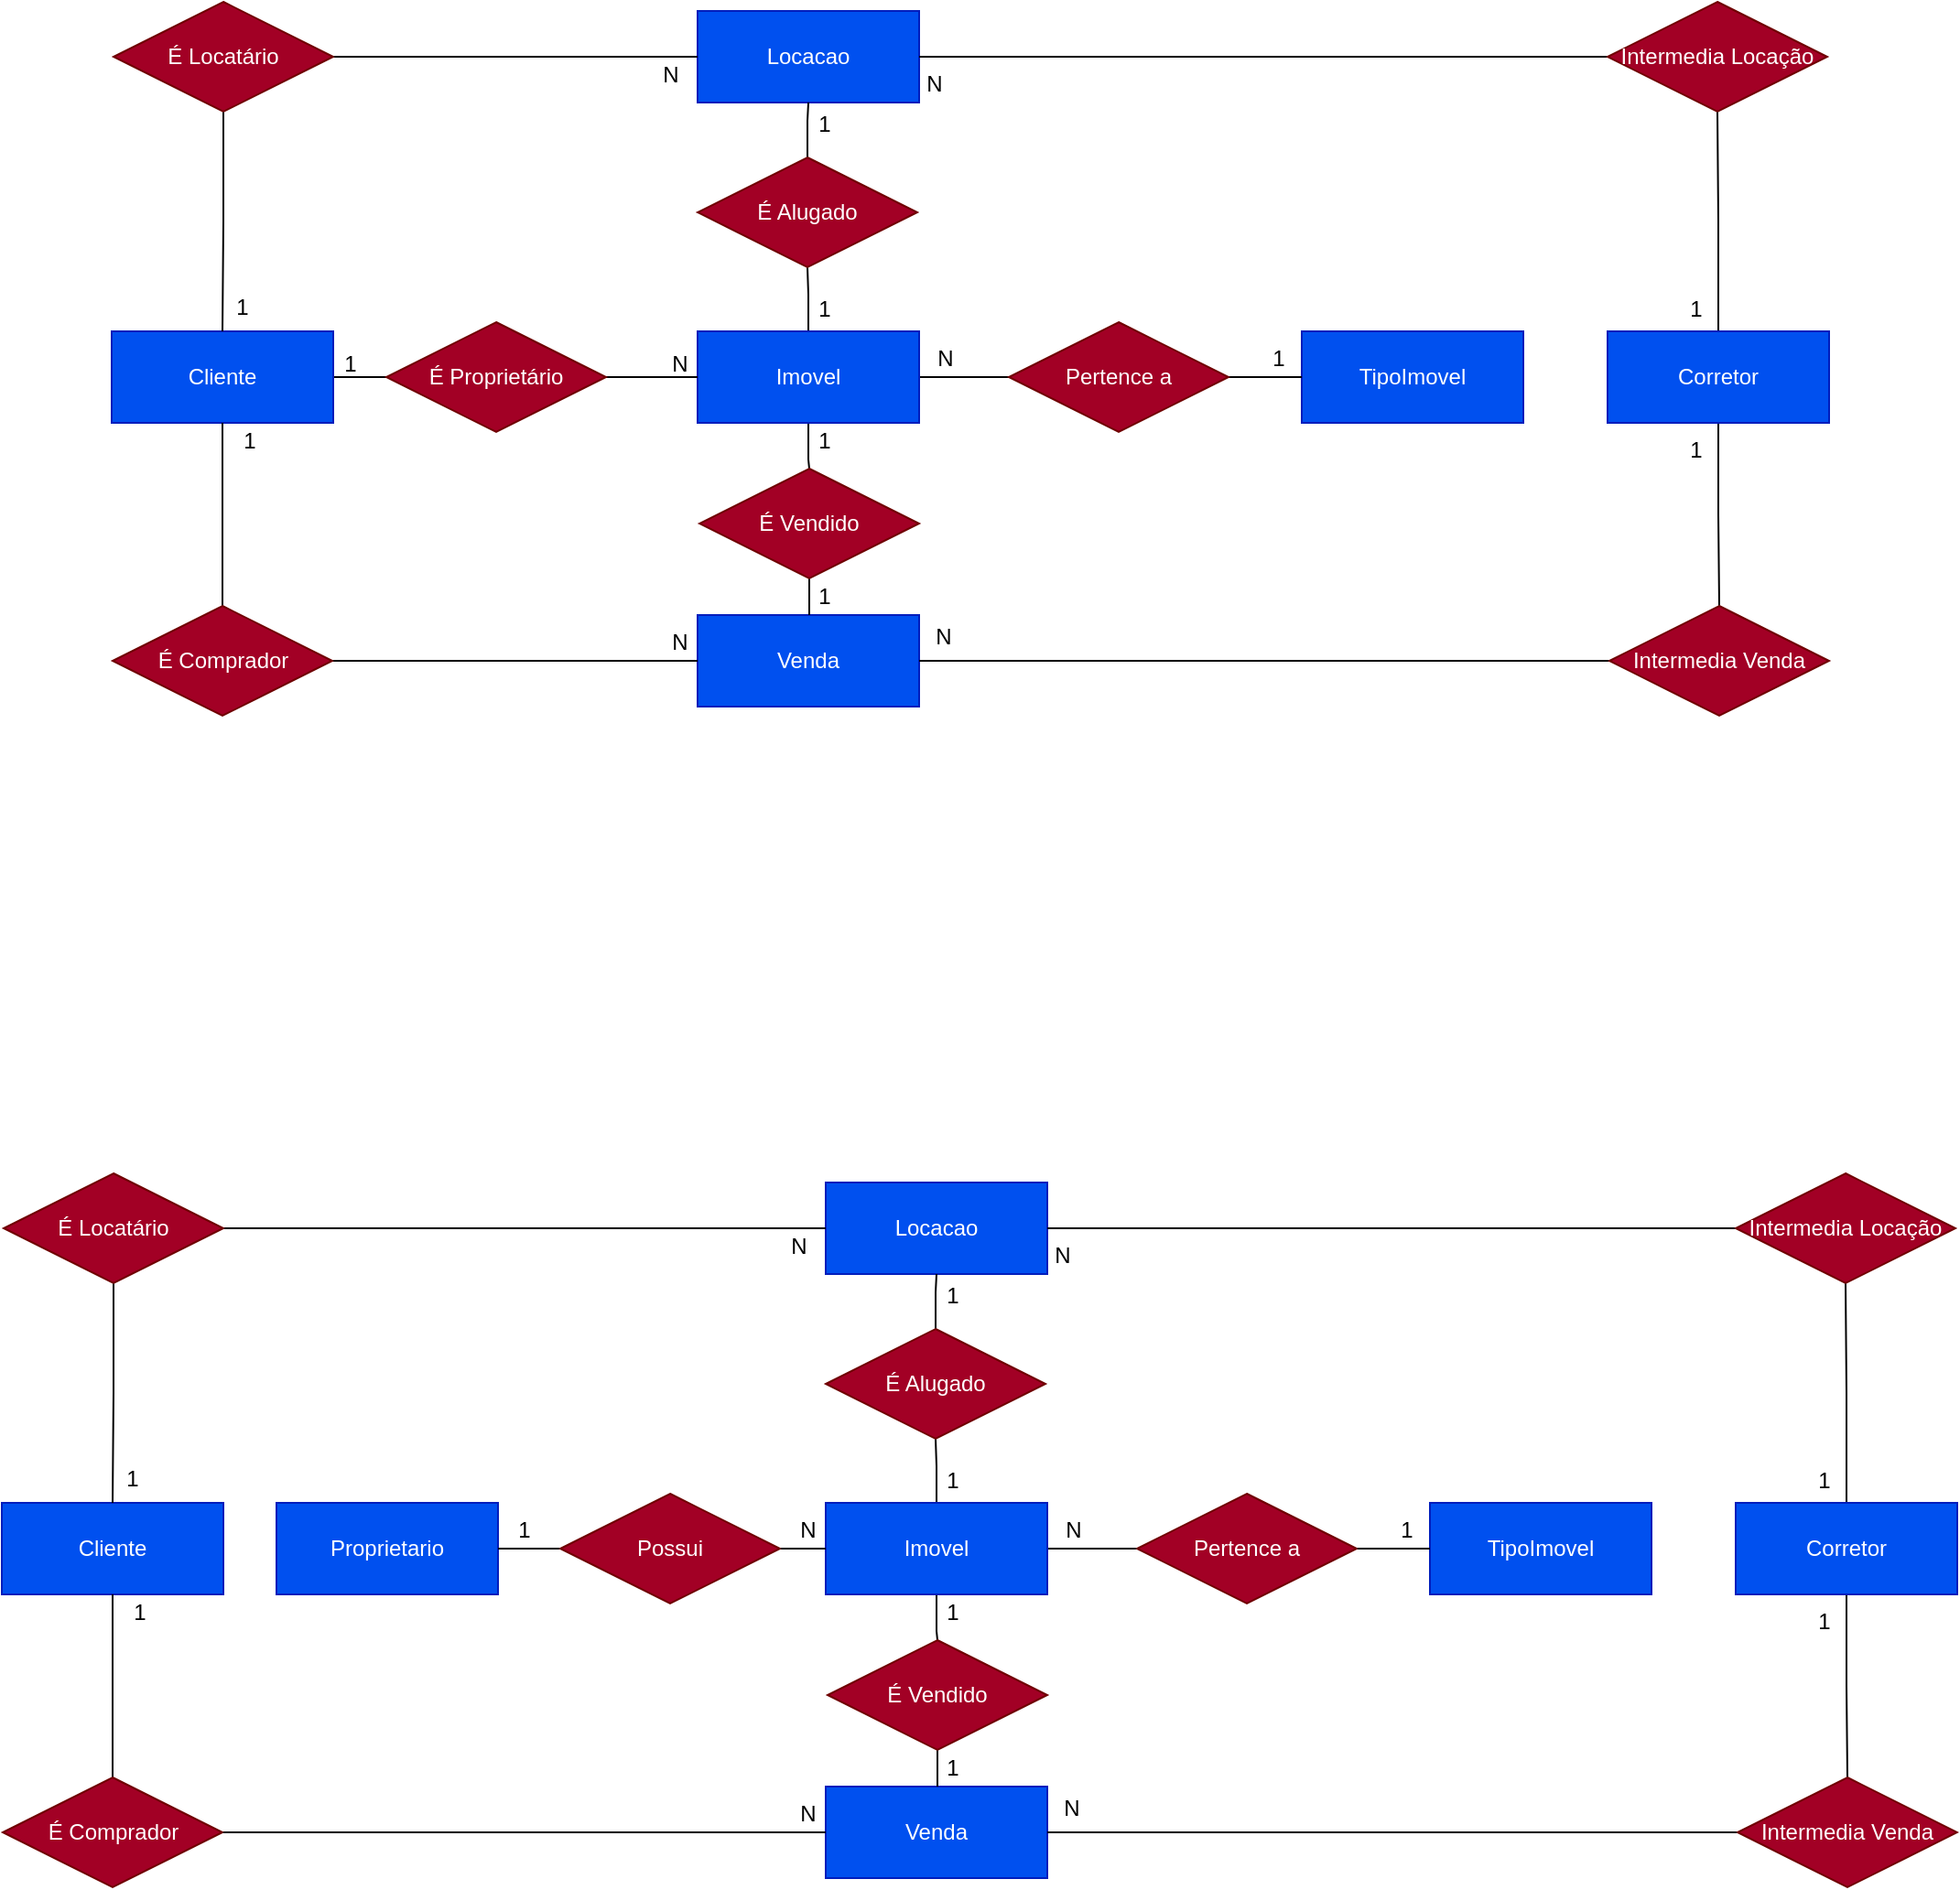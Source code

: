 <mxfile version="26.2.14">
  <diagram name="Página-1" id="CJPpRa7Ae6J4bf47bd8g">
    <mxGraphModel dx="1111" dy="958" grid="1" gridSize="10" guides="1" tooltips="1" connect="1" arrows="1" fold="1" page="1" pageScale="1" pageWidth="827" pageHeight="1169" math="0" shadow="0">
      <root>
        <mxCell id="0" />
        <mxCell id="1" parent="0" />
        <mxCell id="neHMU7VPoiU2L_bwzobO-16" style="edgeStyle=orthogonalEdgeStyle;rounded=0;orthogonalLoop=1;jettySize=auto;html=1;endArrow=none;startFill=0;" edge="1" parent="1" source="neHMU7VPoiU2L_bwzobO-1" target="neHMU7VPoiU2L_bwzobO-9">
          <mxGeometry relative="1" as="geometry" />
        </mxCell>
        <mxCell id="neHMU7VPoiU2L_bwzobO-1" value="Cliente" style="whiteSpace=wrap;html=1;align=center;fillColor=#0050ef;fontColor=#ffffff;strokeColor=#001DBC;" vertex="1" parent="1">
          <mxGeometry x="1230" y="680" width="121" height="50" as="geometry" />
        </mxCell>
        <mxCell id="neHMU7VPoiU2L_bwzobO-18" style="edgeStyle=orthogonalEdgeStyle;rounded=0;orthogonalLoop=1;jettySize=auto;html=1;endArrow=none;startFill=0;" edge="1" parent="1" source="neHMU7VPoiU2L_bwzobO-2" target="neHMU7VPoiU2L_bwzobO-7">
          <mxGeometry relative="1" as="geometry" />
        </mxCell>
        <mxCell id="neHMU7VPoiU2L_bwzobO-19" style="edgeStyle=orthogonalEdgeStyle;rounded=0;orthogonalLoop=1;jettySize=auto;html=1;endArrow=none;startFill=0;" edge="1" parent="1" source="neHMU7VPoiU2L_bwzobO-2" target="neHMU7VPoiU2L_bwzobO-8">
          <mxGeometry relative="1" as="geometry" />
        </mxCell>
        <mxCell id="neHMU7VPoiU2L_bwzobO-23" style="edgeStyle=orthogonalEdgeStyle;rounded=0;orthogonalLoop=1;jettySize=auto;html=1;entryX=0;entryY=0.5;entryDx=0;entryDy=0;endArrow=none;startFill=0;" edge="1" parent="1" source="neHMU7VPoiU2L_bwzobO-2" target="neHMU7VPoiU2L_bwzobO-10">
          <mxGeometry relative="1" as="geometry" />
        </mxCell>
        <mxCell id="neHMU7VPoiU2L_bwzobO-2" value="Imovel" style="whiteSpace=wrap;html=1;align=center;fillColor=#0050ef;fontColor=#ffffff;strokeColor=#001DBC;" vertex="1" parent="1">
          <mxGeometry x="1550" y="680" width="121" height="50" as="geometry" />
        </mxCell>
        <mxCell id="neHMU7VPoiU2L_bwzobO-3" value="Venda" style="whiteSpace=wrap;html=1;align=center;fillColor=#0050ef;fontColor=#ffffff;strokeColor=#001DBC;" vertex="1" parent="1">
          <mxGeometry x="1550" y="835" width="121" height="50" as="geometry" />
        </mxCell>
        <mxCell id="neHMU7VPoiU2L_bwzobO-4" value="Locacao" style="whiteSpace=wrap;html=1;align=center;fillColor=#0050ef;fontColor=#ffffff;strokeColor=#001DBC;" vertex="1" parent="1">
          <mxGeometry x="1550" y="505" width="121" height="50" as="geometry" />
        </mxCell>
        <mxCell id="neHMU7VPoiU2L_bwzobO-5" value="TipoImovel" style="whiteSpace=wrap;html=1;align=center;fillColor=#0050ef;fontColor=#ffffff;strokeColor=#001DBC;" vertex="1" parent="1">
          <mxGeometry x="1880" y="680" width="121" height="50" as="geometry" />
        </mxCell>
        <mxCell id="neHMU7VPoiU2L_bwzobO-29" style="edgeStyle=orthogonalEdgeStyle;rounded=0;orthogonalLoop=1;jettySize=auto;html=1;entryX=0.5;entryY=1;entryDx=0;entryDy=0;endArrow=none;startFill=0;" edge="1" parent="1" source="neHMU7VPoiU2L_bwzobO-6" target="neHMU7VPoiU2L_bwzobO-28">
          <mxGeometry relative="1" as="geometry" />
        </mxCell>
        <mxCell id="neHMU7VPoiU2L_bwzobO-32" style="edgeStyle=orthogonalEdgeStyle;rounded=0;orthogonalLoop=1;jettySize=auto;html=1;entryX=0.5;entryY=0;entryDx=0;entryDy=0;endArrow=none;startFill=0;" edge="1" parent="1" source="neHMU7VPoiU2L_bwzobO-6" target="neHMU7VPoiU2L_bwzobO-31">
          <mxGeometry relative="1" as="geometry" />
        </mxCell>
        <mxCell id="neHMU7VPoiU2L_bwzobO-6" value="Corretor" style="whiteSpace=wrap;html=1;align=center;fillColor=#0050ef;fontColor=#ffffff;strokeColor=#001DBC;" vertex="1" parent="1">
          <mxGeometry x="2047" y="680" width="121" height="50" as="geometry" />
        </mxCell>
        <mxCell id="neHMU7VPoiU2L_bwzobO-21" style="edgeStyle=orthogonalEdgeStyle;rounded=0;orthogonalLoop=1;jettySize=auto;html=1;endArrow=none;startFill=0;" edge="1" parent="1" source="neHMU7VPoiU2L_bwzobO-7" target="neHMU7VPoiU2L_bwzobO-4">
          <mxGeometry relative="1" as="geometry" />
        </mxCell>
        <mxCell id="neHMU7VPoiU2L_bwzobO-7" value="&lt;div&gt;É Alugado&lt;/div&gt;" style="shape=rhombus;perimeter=rhombusPerimeter;whiteSpace=wrap;html=1;align=center;fillColor=#a20025;fontColor=#ffffff;strokeColor=#6F0000;" vertex="1" parent="1">
          <mxGeometry x="1550" y="585" width="120" height="60" as="geometry" />
        </mxCell>
        <mxCell id="neHMU7VPoiU2L_bwzobO-20" style="edgeStyle=orthogonalEdgeStyle;rounded=0;orthogonalLoop=1;jettySize=auto;html=1;endArrow=none;startFill=0;" edge="1" parent="1" source="neHMU7VPoiU2L_bwzobO-8" target="neHMU7VPoiU2L_bwzobO-3">
          <mxGeometry relative="1" as="geometry" />
        </mxCell>
        <mxCell id="neHMU7VPoiU2L_bwzobO-8" value="&lt;div&gt;É Vendido&lt;/div&gt;" style="shape=rhombus;perimeter=rhombusPerimeter;whiteSpace=wrap;html=1;align=center;fillColor=#a20025;fontColor=#ffffff;strokeColor=#6F0000;" vertex="1" parent="1">
          <mxGeometry x="1551" y="755" width="120" height="60" as="geometry" />
        </mxCell>
        <mxCell id="neHMU7VPoiU2L_bwzobO-17" style="edgeStyle=orthogonalEdgeStyle;rounded=0;orthogonalLoop=1;jettySize=auto;html=1;entryX=0;entryY=0.5;entryDx=0;entryDy=0;endArrow=none;startFill=0;" edge="1" parent="1" source="neHMU7VPoiU2L_bwzobO-9" target="neHMU7VPoiU2L_bwzobO-2">
          <mxGeometry relative="1" as="geometry" />
        </mxCell>
        <mxCell id="neHMU7VPoiU2L_bwzobO-9" value="&lt;div&gt;É Proprietário&lt;/div&gt;" style="shape=rhombus;perimeter=rhombusPerimeter;whiteSpace=wrap;html=1;align=center;fillColor=#a20025;fontColor=#ffffff;strokeColor=#6F0000;" vertex="1" parent="1">
          <mxGeometry x="1380" y="675" width="120" height="60" as="geometry" />
        </mxCell>
        <mxCell id="neHMU7VPoiU2L_bwzobO-24" style="edgeStyle=orthogonalEdgeStyle;rounded=0;orthogonalLoop=1;jettySize=auto;html=1;entryX=0;entryY=0.5;entryDx=0;entryDy=0;endArrow=none;startFill=0;" edge="1" parent="1" source="neHMU7VPoiU2L_bwzobO-10" target="neHMU7VPoiU2L_bwzobO-5">
          <mxGeometry relative="1" as="geometry" />
        </mxCell>
        <mxCell id="neHMU7VPoiU2L_bwzobO-10" value="&lt;div&gt;Pertence a&lt;/div&gt;" style="shape=rhombus;perimeter=rhombusPerimeter;whiteSpace=wrap;html=1;align=center;fillColor=#a20025;fontColor=#ffffff;strokeColor=#6F0000;" vertex="1" parent="1">
          <mxGeometry x="1720" y="675" width="120" height="60" as="geometry" />
        </mxCell>
        <mxCell id="neHMU7VPoiU2L_bwzobO-14" style="edgeStyle=orthogonalEdgeStyle;rounded=0;orthogonalLoop=1;jettySize=auto;html=1;endArrow=none;startFill=0;" edge="1" parent="1" source="neHMU7VPoiU2L_bwzobO-12" target="neHMU7VPoiU2L_bwzobO-1">
          <mxGeometry relative="1" as="geometry" />
        </mxCell>
        <mxCell id="neHMU7VPoiU2L_bwzobO-34" style="edgeStyle=orthogonalEdgeStyle;rounded=0;orthogonalLoop=1;jettySize=auto;html=1;entryX=0;entryY=0.5;entryDx=0;entryDy=0;endArrow=none;startFill=0;" edge="1" parent="1" source="neHMU7VPoiU2L_bwzobO-12" target="neHMU7VPoiU2L_bwzobO-4">
          <mxGeometry relative="1" as="geometry" />
        </mxCell>
        <mxCell id="neHMU7VPoiU2L_bwzobO-12" value="&lt;div&gt;É Locatário&lt;/div&gt;" style="shape=rhombus;perimeter=rhombusPerimeter;whiteSpace=wrap;html=1;align=center;fillColor=#a20025;fontColor=#ffffff;strokeColor=#6F0000;" vertex="1" parent="1">
          <mxGeometry x="1231" y="500" width="120" height="60" as="geometry" />
        </mxCell>
        <mxCell id="neHMU7VPoiU2L_bwzobO-15" style="edgeStyle=orthogonalEdgeStyle;rounded=0;orthogonalLoop=1;jettySize=auto;html=1;endArrow=none;startFill=0;" edge="1" parent="1" source="neHMU7VPoiU2L_bwzobO-13" target="neHMU7VPoiU2L_bwzobO-1">
          <mxGeometry relative="1" as="geometry" />
        </mxCell>
        <mxCell id="neHMU7VPoiU2L_bwzobO-35" style="edgeStyle=orthogonalEdgeStyle;rounded=0;orthogonalLoop=1;jettySize=auto;html=1;entryX=0;entryY=0.5;entryDx=0;entryDy=0;endArrow=none;startFill=0;" edge="1" parent="1" source="neHMU7VPoiU2L_bwzobO-13" target="neHMU7VPoiU2L_bwzobO-3">
          <mxGeometry relative="1" as="geometry" />
        </mxCell>
        <mxCell id="neHMU7VPoiU2L_bwzobO-13" value="&lt;div&gt;É Comprador&lt;/div&gt;" style="shape=rhombus;perimeter=rhombusPerimeter;whiteSpace=wrap;html=1;align=center;fillColor=#a20025;fontColor=#ffffff;strokeColor=#6F0000;" vertex="1" parent="1">
          <mxGeometry x="1230.5" y="830" width="120" height="60" as="geometry" />
        </mxCell>
        <mxCell id="neHMU7VPoiU2L_bwzobO-30" style="edgeStyle=orthogonalEdgeStyle;rounded=0;orthogonalLoop=1;jettySize=auto;html=1;entryX=1;entryY=0.5;entryDx=0;entryDy=0;endArrow=none;startFill=0;" edge="1" parent="1" source="neHMU7VPoiU2L_bwzobO-28" target="neHMU7VPoiU2L_bwzobO-4">
          <mxGeometry relative="1" as="geometry" />
        </mxCell>
        <mxCell id="neHMU7VPoiU2L_bwzobO-28" value="&lt;div&gt;Intermedia Locação&lt;/div&gt;" style="shape=rhombus;perimeter=rhombusPerimeter;whiteSpace=wrap;html=1;align=center;fillColor=#a20025;fontColor=#ffffff;strokeColor=#6F0000;" vertex="1" parent="1">
          <mxGeometry x="2047" y="500" width="120" height="60" as="geometry" />
        </mxCell>
        <mxCell id="neHMU7VPoiU2L_bwzobO-33" style="edgeStyle=orthogonalEdgeStyle;rounded=0;orthogonalLoop=1;jettySize=auto;html=1;entryX=1;entryY=0.5;entryDx=0;entryDy=0;endArrow=none;startFill=0;" edge="1" parent="1" source="neHMU7VPoiU2L_bwzobO-31" target="neHMU7VPoiU2L_bwzobO-3">
          <mxGeometry relative="1" as="geometry" />
        </mxCell>
        <mxCell id="neHMU7VPoiU2L_bwzobO-31" value="&lt;div&gt;Intermedia Venda&lt;/div&gt;" style="shape=rhombus;perimeter=rhombusPerimeter;whiteSpace=wrap;html=1;align=center;fillColor=#a20025;fontColor=#ffffff;strokeColor=#6F0000;" vertex="1" parent="1">
          <mxGeometry x="2048" y="830" width="120" height="60" as="geometry" />
        </mxCell>
        <mxCell id="neHMU7VPoiU2L_bwzobO-36" value="1" style="text;html=1;align=center;verticalAlign=middle;resizable=0;points=[];autosize=1;strokeColor=none;fillColor=none;" vertex="1" parent="1">
          <mxGeometry x="1345" y="683" width="30" height="30" as="geometry" />
        </mxCell>
        <mxCell id="neHMU7VPoiU2L_bwzobO-37" value="N" style="text;html=1;align=center;verticalAlign=middle;resizable=0;points=[];autosize=1;strokeColor=none;fillColor=none;" vertex="1" parent="1">
          <mxGeometry x="1525" y="683" width="30" height="30" as="geometry" />
        </mxCell>
        <mxCell id="neHMU7VPoiU2L_bwzobO-38" value="1" style="text;html=1;align=center;verticalAlign=middle;resizable=0;points=[];autosize=1;strokeColor=none;fillColor=none;" vertex="1" parent="1">
          <mxGeometry x="1604" y="725" width="30" height="30" as="geometry" />
        </mxCell>
        <mxCell id="neHMU7VPoiU2L_bwzobO-39" value="1" style="text;html=1;align=center;verticalAlign=middle;resizable=0;points=[];autosize=1;strokeColor=none;fillColor=none;" vertex="1" parent="1">
          <mxGeometry x="1604" y="810" width="30" height="30" as="geometry" />
        </mxCell>
        <mxCell id="neHMU7VPoiU2L_bwzobO-40" value="1" style="text;html=1;align=center;verticalAlign=middle;resizable=0;points=[];autosize=1;strokeColor=none;fillColor=none;" vertex="1" parent="1">
          <mxGeometry x="1604" y="653" width="30" height="30" as="geometry" />
        </mxCell>
        <mxCell id="neHMU7VPoiU2L_bwzobO-41" value="1" style="text;html=1;align=center;verticalAlign=middle;resizable=0;points=[];autosize=1;strokeColor=none;fillColor=none;" vertex="1" parent="1">
          <mxGeometry x="1604" y="552" width="30" height="30" as="geometry" />
        </mxCell>
        <mxCell id="neHMU7VPoiU2L_bwzobO-42" value="1" style="text;html=1;align=center;verticalAlign=middle;resizable=0;points=[];autosize=1;strokeColor=none;fillColor=none;" vertex="1" parent="1">
          <mxGeometry x="1290" y="725" width="30" height="30" as="geometry" />
        </mxCell>
        <mxCell id="neHMU7VPoiU2L_bwzobO-44" value="N" style="text;html=1;align=center;verticalAlign=middle;resizable=0;points=[];autosize=1;strokeColor=none;fillColor=none;" vertex="1" parent="1">
          <mxGeometry x="1525" y="835" width="30" height="30" as="geometry" />
        </mxCell>
        <mxCell id="neHMU7VPoiU2L_bwzobO-45" value="1" style="text;html=1;align=center;verticalAlign=middle;resizable=0;points=[];autosize=1;strokeColor=none;fillColor=none;" vertex="1" parent="1">
          <mxGeometry x="1286" y="652" width="30" height="30" as="geometry" />
        </mxCell>
        <mxCell id="neHMU7VPoiU2L_bwzobO-46" value="N" style="text;html=1;align=center;verticalAlign=middle;resizable=0;points=[];autosize=1;strokeColor=none;fillColor=none;" vertex="1" parent="1">
          <mxGeometry x="1520" y="525" width="30" height="30" as="geometry" />
        </mxCell>
        <mxCell id="neHMU7VPoiU2L_bwzobO-47" value="N" style="text;html=1;align=center;verticalAlign=middle;resizable=0;points=[];autosize=1;strokeColor=none;fillColor=none;" vertex="1" parent="1">
          <mxGeometry x="1670" y="680" width="30" height="30" as="geometry" />
        </mxCell>
        <mxCell id="neHMU7VPoiU2L_bwzobO-48" value="1" style="text;html=1;align=center;verticalAlign=middle;resizable=0;points=[];autosize=1;strokeColor=none;fillColor=none;" vertex="1" parent="1">
          <mxGeometry x="1852" y="680" width="30" height="30" as="geometry" />
        </mxCell>
        <mxCell id="neHMU7VPoiU2L_bwzobO-49" value="1" style="text;html=1;align=center;verticalAlign=middle;resizable=0;points=[];autosize=1;strokeColor=none;fillColor=none;" vertex="1" parent="1">
          <mxGeometry x="2080" y="653" width="30" height="30" as="geometry" />
        </mxCell>
        <mxCell id="neHMU7VPoiU2L_bwzobO-50" value="1" style="text;html=1;align=center;verticalAlign=middle;resizable=0;points=[];autosize=1;strokeColor=none;fillColor=none;" vertex="1" parent="1">
          <mxGeometry x="2080" y="730" width="30" height="30" as="geometry" />
        </mxCell>
        <mxCell id="neHMU7VPoiU2L_bwzobO-51" value="N" style="text;html=1;align=center;verticalAlign=middle;resizable=0;points=[];autosize=1;strokeColor=none;fillColor=none;" vertex="1" parent="1">
          <mxGeometry x="1664" y="530" width="30" height="30" as="geometry" />
        </mxCell>
        <mxCell id="neHMU7VPoiU2L_bwzobO-52" value="N" style="text;html=1;align=center;verticalAlign=middle;resizable=0;points=[];autosize=1;strokeColor=none;fillColor=none;" vertex="1" parent="1">
          <mxGeometry x="1669" y="832" width="30" height="30" as="geometry" />
        </mxCell>
        <mxCell id="neHMU7VPoiU2L_bwzobO-54" value="Cliente" style="whiteSpace=wrap;html=1;align=center;fillColor=#0050ef;fontColor=#ffffff;strokeColor=#001DBC;" vertex="1" parent="1">
          <mxGeometry x="1170" y="1320" width="121" height="50" as="geometry" />
        </mxCell>
        <mxCell id="neHMU7VPoiU2L_bwzobO-55" style="edgeStyle=orthogonalEdgeStyle;rounded=0;orthogonalLoop=1;jettySize=auto;html=1;endArrow=none;startFill=0;" edge="1" parent="1" source="neHMU7VPoiU2L_bwzobO-58" target="neHMU7VPoiU2L_bwzobO-66">
          <mxGeometry relative="1" as="geometry" />
        </mxCell>
        <mxCell id="neHMU7VPoiU2L_bwzobO-56" style="edgeStyle=orthogonalEdgeStyle;rounded=0;orthogonalLoop=1;jettySize=auto;html=1;endArrow=none;startFill=0;" edge="1" parent="1" source="neHMU7VPoiU2L_bwzobO-58" target="neHMU7VPoiU2L_bwzobO-68">
          <mxGeometry relative="1" as="geometry" />
        </mxCell>
        <mxCell id="neHMU7VPoiU2L_bwzobO-57" style="edgeStyle=orthogonalEdgeStyle;rounded=0;orthogonalLoop=1;jettySize=auto;html=1;entryX=0;entryY=0.5;entryDx=0;entryDy=0;endArrow=none;startFill=0;" edge="1" parent="1" source="neHMU7VPoiU2L_bwzobO-58" target="neHMU7VPoiU2L_bwzobO-72">
          <mxGeometry relative="1" as="geometry" />
        </mxCell>
        <mxCell id="neHMU7VPoiU2L_bwzobO-58" value="Imovel" style="whiteSpace=wrap;html=1;align=center;fillColor=#0050ef;fontColor=#ffffff;strokeColor=#001DBC;" vertex="1" parent="1">
          <mxGeometry x="1620" y="1320" width="121" height="50" as="geometry" />
        </mxCell>
        <mxCell id="neHMU7VPoiU2L_bwzobO-59" value="Venda" style="whiteSpace=wrap;html=1;align=center;fillColor=#0050ef;fontColor=#ffffff;strokeColor=#001DBC;" vertex="1" parent="1">
          <mxGeometry x="1620" y="1475" width="121" height="50" as="geometry" />
        </mxCell>
        <mxCell id="neHMU7VPoiU2L_bwzobO-60" value="Locacao" style="whiteSpace=wrap;html=1;align=center;fillColor=#0050ef;fontColor=#ffffff;strokeColor=#001DBC;" vertex="1" parent="1">
          <mxGeometry x="1620" y="1145" width="121" height="50" as="geometry" />
        </mxCell>
        <mxCell id="neHMU7VPoiU2L_bwzobO-61" value="TipoImovel" style="whiteSpace=wrap;html=1;align=center;fillColor=#0050ef;fontColor=#ffffff;strokeColor=#001DBC;" vertex="1" parent="1">
          <mxGeometry x="1950" y="1320" width="121" height="50" as="geometry" />
        </mxCell>
        <mxCell id="neHMU7VPoiU2L_bwzobO-62" style="edgeStyle=orthogonalEdgeStyle;rounded=0;orthogonalLoop=1;jettySize=auto;html=1;entryX=0.5;entryY=1;entryDx=0;entryDy=0;endArrow=none;startFill=0;" edge="1" parent="1" source="neHMU7VPoiU2L_bwzobO-64" target="neHMU7VPoiU2L_bwzobO-80">
          <mxGeometry relative="1" as="geometry" />
        </mxCell>
        <mxCell id="neHMU7VPoiU2L_bwzobO-63" style="edgeStyle=orthogonalEdgeStyle;rounded=0;orthogonalLoop=1;jettySize=auto;html=1;entryX=0.5;entryY=0;entryDx=0;entryDy=0;endArrow=none;startFill=0;" edge="1" parent="1" source="neHMU7VPoiU2L_bwzobO-64" target="neHMU7VPoiU2L_bwzobO-82">
          <mxGeometry relative="1" as="geometry" />
        </mxCell>
        <mxCell id="neHMU7VPoiU2L_bwzobO-64" value="Corretor" style="whiteSpace=wrap;html=1;align=center;fillColor=#0050ef;fontColor=#ffffff;strokeColor=#001DBC;" vertex="1" parent="1">
          <mxGeometry x="2117" y="1320" width="121" height="50" as="geometry" />
        </mxCell>
        <mxCell id="neHMU7VPoiU2L_bwzobO-65" style="edgeStyle=orthogonalEdgeStyle;rounded=0;orthogonalLoop=1;jettySize=auto;html=1;endArrow=none;startFill=0;" edge="1" parent="1" source="neHMU7VPoiU2L_bwzobO-66" target="neHMU7VPoiU2L_bwzobO-60">
          <mxGeometry relative="1" as="geometry" />
        </mxCell>
        <mxCell id="neHMU7VPoiU2L_bwzobO-66" value="&lt;div&gt;É Alugado&lt;/div&gt;" style="shape=rhombus;perimeter=rhombusPerimeter;whiteSpace=wrap;html=1;align=center;fillColor=#a20025;fontColor=#ffffff;strokeColor=#6F0000;" vertex="1" parent="1">
          <mxGeometry x="1620" y="1225" width="120" height="60" as="geometry" />
        </mxCell>
        <mxCell id="neHMU7VPoiU2L_bwzobO-67" style="edgeStyle=orthogonalEdgeStyle;rounded=0;orthogonalLoop=1;jettySize=auto;html=1;endArrow=none;startFill=0;" edge="1" parent="1" source="neHMU7VPoiU2L_bwzobO-68" target="neHMU7VPoiU2L_bwzobO-59">
          <mxGeometry relative="1" as="geometry" />
        </mxCell>
        <mxCell id="neHMU7VPoiU2L_bwzobO-68" value="&lt;div&gt;É Vendido&lt;/div&gt;" style="shape=rhombus;perimeter=rhombusPerimeter;whiteSpace=wrap;html=1;align=center;fillColor=#a20025;fontColor=#ffffff;strokeColor=#6F0000;" vertex="1" parent="1">
          <mxGeometry x="1621" y="1395" width="120" height="60" as="geometry" />
        </mxCell>
        <mxCell id="neHMU7VPoiU2L_bwzobO-71" style="edgeStyle=orthogonalEdgeStyle;rounded=0;orthogonalLoop=1;jettySize=auto;html=1;entryX=0;entryY=0.5;entryDx=0;entryDy=0;endArrow=none;startFill=0;" edge="1" parent="1" source="neHMU7VPoiU2L_bwzobO-72" target="neHMU7VPoiU2L_bwzobO-61">
          <mxGeometry relative="1" as="geometry" />
        </mxCell>
        <mxCell id="neHMU7VPoiU2L_bwzobO-72" value="&lt;div&gt;Pertence a&lt;/div&gt;" style="shape=rhombus;perimeter=rhombusPerimeter;whiteSpace=wrap;html=1;align=center;fillColor=#a20025;fontColor=#ffffff;strokeColor=#6F0000;" vertex="1" parent="1">
          <mxGeometry x="1790" y="1315" width="120" height="60" as="geometry" />
        </mxCell>
        <mxCell id="neHMU7VPoiU2L_bwzobO-73" style="edgeStyle=orthogonalEdgeStyle;rounded=0;orthogonalLoop=1;jettySize=auto;html=1;endArrow=none;startFill=0;" edge="1" parent="1" source="neHMU7VPoiU2L_bwzobO-75" target="neHMU7VPoiU2L_bwzobO-54">
          <mxGeometry relative="1" as="geometry" />
        </mxCell>
        <mxCell id="neHMU7VPoiU2L_bwzobO-74" style="edgeStyle=orthogonalEdgeStyle;rounded=0;orthogonalLoop=1;jettySize=auto;html=1;entryX=0;entryY=0.5;entryDx=0;entryDy=0;endArrow=none;startFill=0;" edge="1" parent="1" source="neHMU7VPoiU2L_bwzobO-75" target="neHMU7VPoiU2L_bwzobO-60">
          <mxGeometry relative="1" as="geometry" />
        </mxCell>
        <mxCell id="neHMU7VPoiU2L_bwzobO-75" value="&lt;div&gt;É Locatário&lt;/div&gt;" style="shape=rhombus;perimeter=rhombusPerimeter;whiteSpace=wrap;html=1;align=center;fillColor=#a20025;fontColor=#ffffff;strokeColor=#6F0000;" vertex="1" parent="1">
          <mxGeometry x="1171" y="1140" width="120" height="60" as="geometry" />
        </mxCell>
        <mxCell id="neHMU7VPoiU2L_bwzobO-76" style="edgeStyle=orthogonalEdgeStyle;rounded=0;orthogonalLoop=1;jettySize=auto;html=1;endArrow=none;startFill=0;" edge="1" parent="1" source="neHMU7VPoiU2L_bwzobO-78" target="neHMU7VPoiU2L_bwzobO-54">
          <mxGeometry relative="1" as="geometry" />
        </mxCell>
        <mxCell id="neHMU7VPoiU2L_bwzobO-77" style="edgeStyle=orthogonalEdgeStyle;rounded=0;orthogonalLoop=1;jettySize=auto;html=1;entryX=0;entryY=0.5;entryDx=0;entryDy=0;endArrow=none;startFill=0;" edge="1" parent="1" source="neHMU7VPoiU2L_bwzobO-78" target="neHMU7VPoiU2L_bwzobO-59">
          <mxGeometry relative="1" as="geometry" />
        </mxCell>
        <mxCell id="neHMU7VPoiU2L_bwzobO-78" value="&lt;div&gt;É Comprador&lt;/div&gt;" style="shape=rhombus;perimeter=rhombusPerimeter;whiteSpace=wrap;html=1;align=center;fillColor=#a20025;fontColor=#ffffff;strokeColor=#6F0000;" vertex="1" parent="1">
          <mxGeometry x="1170.5" y="1470" width="120" height="60" as="geometry" />
        </mxCell>
        <mxCell id="neHMU7VPoiU2L_bwzobO-79" style="edgeStyle=orthogonalEdgeStyle;rounded=0;orthogonalLoop=1;jettySize=auto;html=1;entryX=1;entryY=0.5;entryDx=0;entryDy=0;endArrow=none;startFill=0;" edge="1" parent="1" source="neHMU7VPoiU2L_bwzobO-80" target="neHMU7VPoiU2L_bwzobO-60">
          <mxGeometry relative="1" as="geometry" />
        </mxCell>
        <mxCell id="neHMU7VPoiU2L_bwzobO-80" value="&lt;div&gt;Intermedia Locação&lt;/div&gt;" style="shape=rhombus;perimeter=rhombusPerimeter;whiteSpace=wrap;html=1;align=center;fillColor=#a20025;fontColor=#ffffff;strokeColor=#6F0000;" vertex="1" parent="1">
          <mxGeometry x="2117" y="1140" width="120" height="60" as="geometry" />
        </mxCell>
        <mxCell id="neHMU7VPoiU2L_bwzobO-81" style="edgeStyle=orthogonalEdgeStyle;rounded=0;orthogonalLoop=1;jettySize=auto;html=1;entryX=1;entryY=0.5;entryDx=0;entryDy=0;endArrow=none;startFill=0;" edge="1" parent="1" source="neHMU7VPoiU2L_bwzobO-82" target="neHMU7VPoiU2L_bwzobO-59">
          <mxGeometry relative="1" as="geometry" />
        </mxCell>
        <mxCell id="neHMU7VPoiU2L_bwzobO-82" value="&lt;div&gt;Intermedia Venda&lt;/div&gt;" style="shape=rhombus;perimeter=rhombusPerimeter;whiteSpace=wrap;html=1;align=center;fillColor=#a20025;fontColor=#ffffff;strokeColor=#6F0000;" vertex="1" parent="1">
          <mxGeometry x="2118" y="1470" width="120" height="60" as="geometry" />
        </mxCell>
        <mxCell id="neHMU7VPoiU2L_bwzobO-85" value="1" style="text;html=1;align=center;verticalAlign=middle;resizable=0;points=[];autosize=1;strokeColor=none;fillColor=none;" vertex="1" parent="1">
          <mxGeometry x="1674" y="1365" width="30" height="30" as="geometry" />
        </mxCell>
        <mxCell id="neHMU7VPoiU2L_bwzobO-86" value="1" style="text;html=1;align=center;verticalAlign=middle;resizable=0;points=[];autosize=1;strokeColor=none;fillColor=none;" vertex="1" parent="1">
          <mxGeometry x="1674" y="1450" width="30" height="30" as="geometry" />
        </mxCell>
        <mxCell id="neHMU7VPoiU2L_bwzobO-87" value="1" style="text;html=1;align=center;verticalAlign=middle;resizable=0;points=[];autosize=1;strokeColor=none;fillColor=none;" vertex="1" parent="1">
          <mxGeometry x="1674" y="1293" width="30" height="30" as="geometry" />
        </mxCell>
        <mxCell id="neHMU7VPoiU2L_bwzobO-88" value="1" style="text;html=1;align=center;verticalAlign=middle;resizable=0;points=[];autosize=1;strokeColor=none;fillColor=none;" vertex="1" parent="1">
          <mxGeometry x="1674" y="1192" width="30" height="30" as="geometry" />
        </mxCell>
        <mxCell id="neHMU7VPoiU2L_bwzobO-89" value="1" style="text;html=1;align=center;verticalAlign=middle;resizable=0;points=[];autosize=1;strokeColor=none;fillColor=none;" vertex="1" parent="1">
          <mxGeometry x="1230" y="1365" width="30" height="30" as="geometry" />
        </mxCell>
        <mxCell id="neHMU7VPoiU2L_bwzobO-90" value="N" style="text;html=1;align=center;verticalAlign=middle;resizable=0;points=[];autosize=1;strokeColor=none;fillColor=none;" vertex="1" parent="1">
          <mxGeometry x="1595" y="1475" width="30" height="30" as="geometry" />
        </mxCell>
        <mxCell id="neHMU7VPoiU2L_bwzobO-91" value="1" style="text;html=1;align=center;verticalAlign=middle;resizable=0;points=[];autosize=1;strokeColor=none;fillColor=none;" vertex="1" parent="1">
          <mxGeometry x="1226" y="1292" width="30" height="30" as="geometry" />
        </mxCell>
        <mxCell id="neHMU7VPoiU2L_bwzobO-92" value="N" style="text;html=1;align=center;verticalAlign=middle;resizable=0;points=[];autosize=1;strokeColor=none;fillColor=none;" vertex="1" parent="1">
          <mxGeometry x="1590" y="1165" width="30" height="30" as="geometry" />
        </mxCell>
        <mxCell id="neHMU7VPoiU2L_bwzobO-93" value="N" style="text;html=1;align=center;verticalAlign=middle;resizable=0;points=[];autosize=1;strokeColor=none;fillColor=none;" vertex="1" parent="1">
          <mxGeometry x="1740" y="1320" width="30" height="30" as="geometry" />
        </mxCell>
        <mxCell id="neHMU7VPoiU2L_bwzobO-94" value="1" style="text;html=1;align=center;verticalAlign=middle;resizable=0;points=[];autosize=1;strokeColor=none;fillColor=none;" vertex="1" parent="1">
          <mxGeometry x="1922" y="1320" width="30" height="30" as="geometry" />
        </mxCell>
        <mxCell id="neHMU7VPoiU2L_bwzobO-95" value="1" style="text;html=1;align=center;verticalAlign=middle;resizable=0;points=[];autosize=1;strokeColor=none;fillColor=none;" vertex="1" parent="1">
          <mxGeometry x="2150" y="1293" width="30" height="30" as="geometry" />
        </mxCell>
        <mxCell id="neHMU7VPoiU2L_bwzobO-96" value="1" style="text;html=1;align=center;verticalAlign=middle;resizable=0;points=[];autosize=1;strokeColor=none;fillColor=none;" vertex="1" parent="1">
          <mxGeometry x="2150" y="1370" width="30" height="30" as="geometry" />
        </mxCell>
        <mxCell id="neHMU7VPoiU2L_bwzobO-97" value="N" style="text;html=1;align=center;verticalAlign=middle;resizable=0;points=[];autosize=1;strokeColor=none;fillColor=none;" vertex="1" parent="1">
          <mxGeometry x="1734" y="1170" width="30" height="30" as="geometry" />
        </mxCell>
        <mxCell id="neHMU7VPoiU2L_bwzobO-98" value="N" style="text;html=1;align=center;verticalAlign=middle;resizable=0;points=[];autosize=1;strokeColor=none;fillColor=none;" vertex="1" parent="1">
          <mxGeometry x="1739" y="1472" width="30" height="30" as="geometry" />
        </mxCell>
        <mxCell id="neHMU7VPoiU2L_bwzobO-99" value="Proprietario" style="whiteSpace=wrap;html=1;align=center;fillColor=#0050ef;fontColor=#ffffff;strokeColor=#001DBC;" vertex="1" parent="1">
          <mxGeometry x="1320" y="1320" width="121" height="50" as="geometry" />
        </mxCell>
        <mxCell id="neHMU7VPoiU2L_bwzobO-101" style="edgeStyle=orthogonalEdgeStyle;rounded=0;orthogonalLoop=1;jettySize=auto;html=1;endArrow=none;startFill=0;" edge="1" parent="1" source="neHMU7VPoiU2L_bwzobO-100" target="neHMU7VPoiU2L_bwzobO-58">
          <mxGeometry relative="1" as="geometry" />
        </mxCell>
        <mxCell id="neHMU7VPoiU2L_bwzobO-102" style="edgeStyle=orthogonalEdgeStyle;rounded=0;orthogonalLoop=1;jettySize=auto;html=1;entryX=1;entryY=0.5;entryDx=0;entryDy=0;endArrow=none;startFill=0;" edge="1" parent="1" source="neHMU7VPoiU2L_bwzobO-100" target="neHMU7VPoiU2L_bwzobO-99">
          <mxGeometry relative="1" as="geometry" />
        </mxCell>
        <mxCell id="neHMU7VPoiU2L_bwzobO-100" value="&lt;div&gt;Possui&lt;/div&gt;" style="shape=rhombus;perimeter=rhombusPerimeter;whiteSpace=wrap;html=1;align=center;fillColor=#a20025;fontColor=#ffffff;strokeColor=#6F0000;" vertex="1" parent="1">
          <mxGeometry x="1475" y="1315" width="120" height="60" as="geometry" />
        </mxCell>
        <mxCell id="neHMU7VPoiU2L_bwzobO-103" value="1" style="text;html=1;align=center;verticalAlign=middle;resizable=0;points=[];autosize=1;strokeColor=none;fillColor=none;" vertex="1" parent="1">
          <mxGeometry x="1440" y="1320" width="30" height="30" as="geometry" />
        </mxCell>
        <mxCell id="neHMU7VPoiU2L_bwzobO-104" value="N" style="text;html=1;align=center;verticalAlign=middle;resizable=0;points=[];autosize=1;strokeColor=none;fillColor=none;" vertex="1" parent="1">
          <mxGeometry x="1595" y="1320" width="30" height="30" as="geometry" />
        </mxCell>
      </root>
    </mxGraphModel>
  </diagram>
</mxfile>
